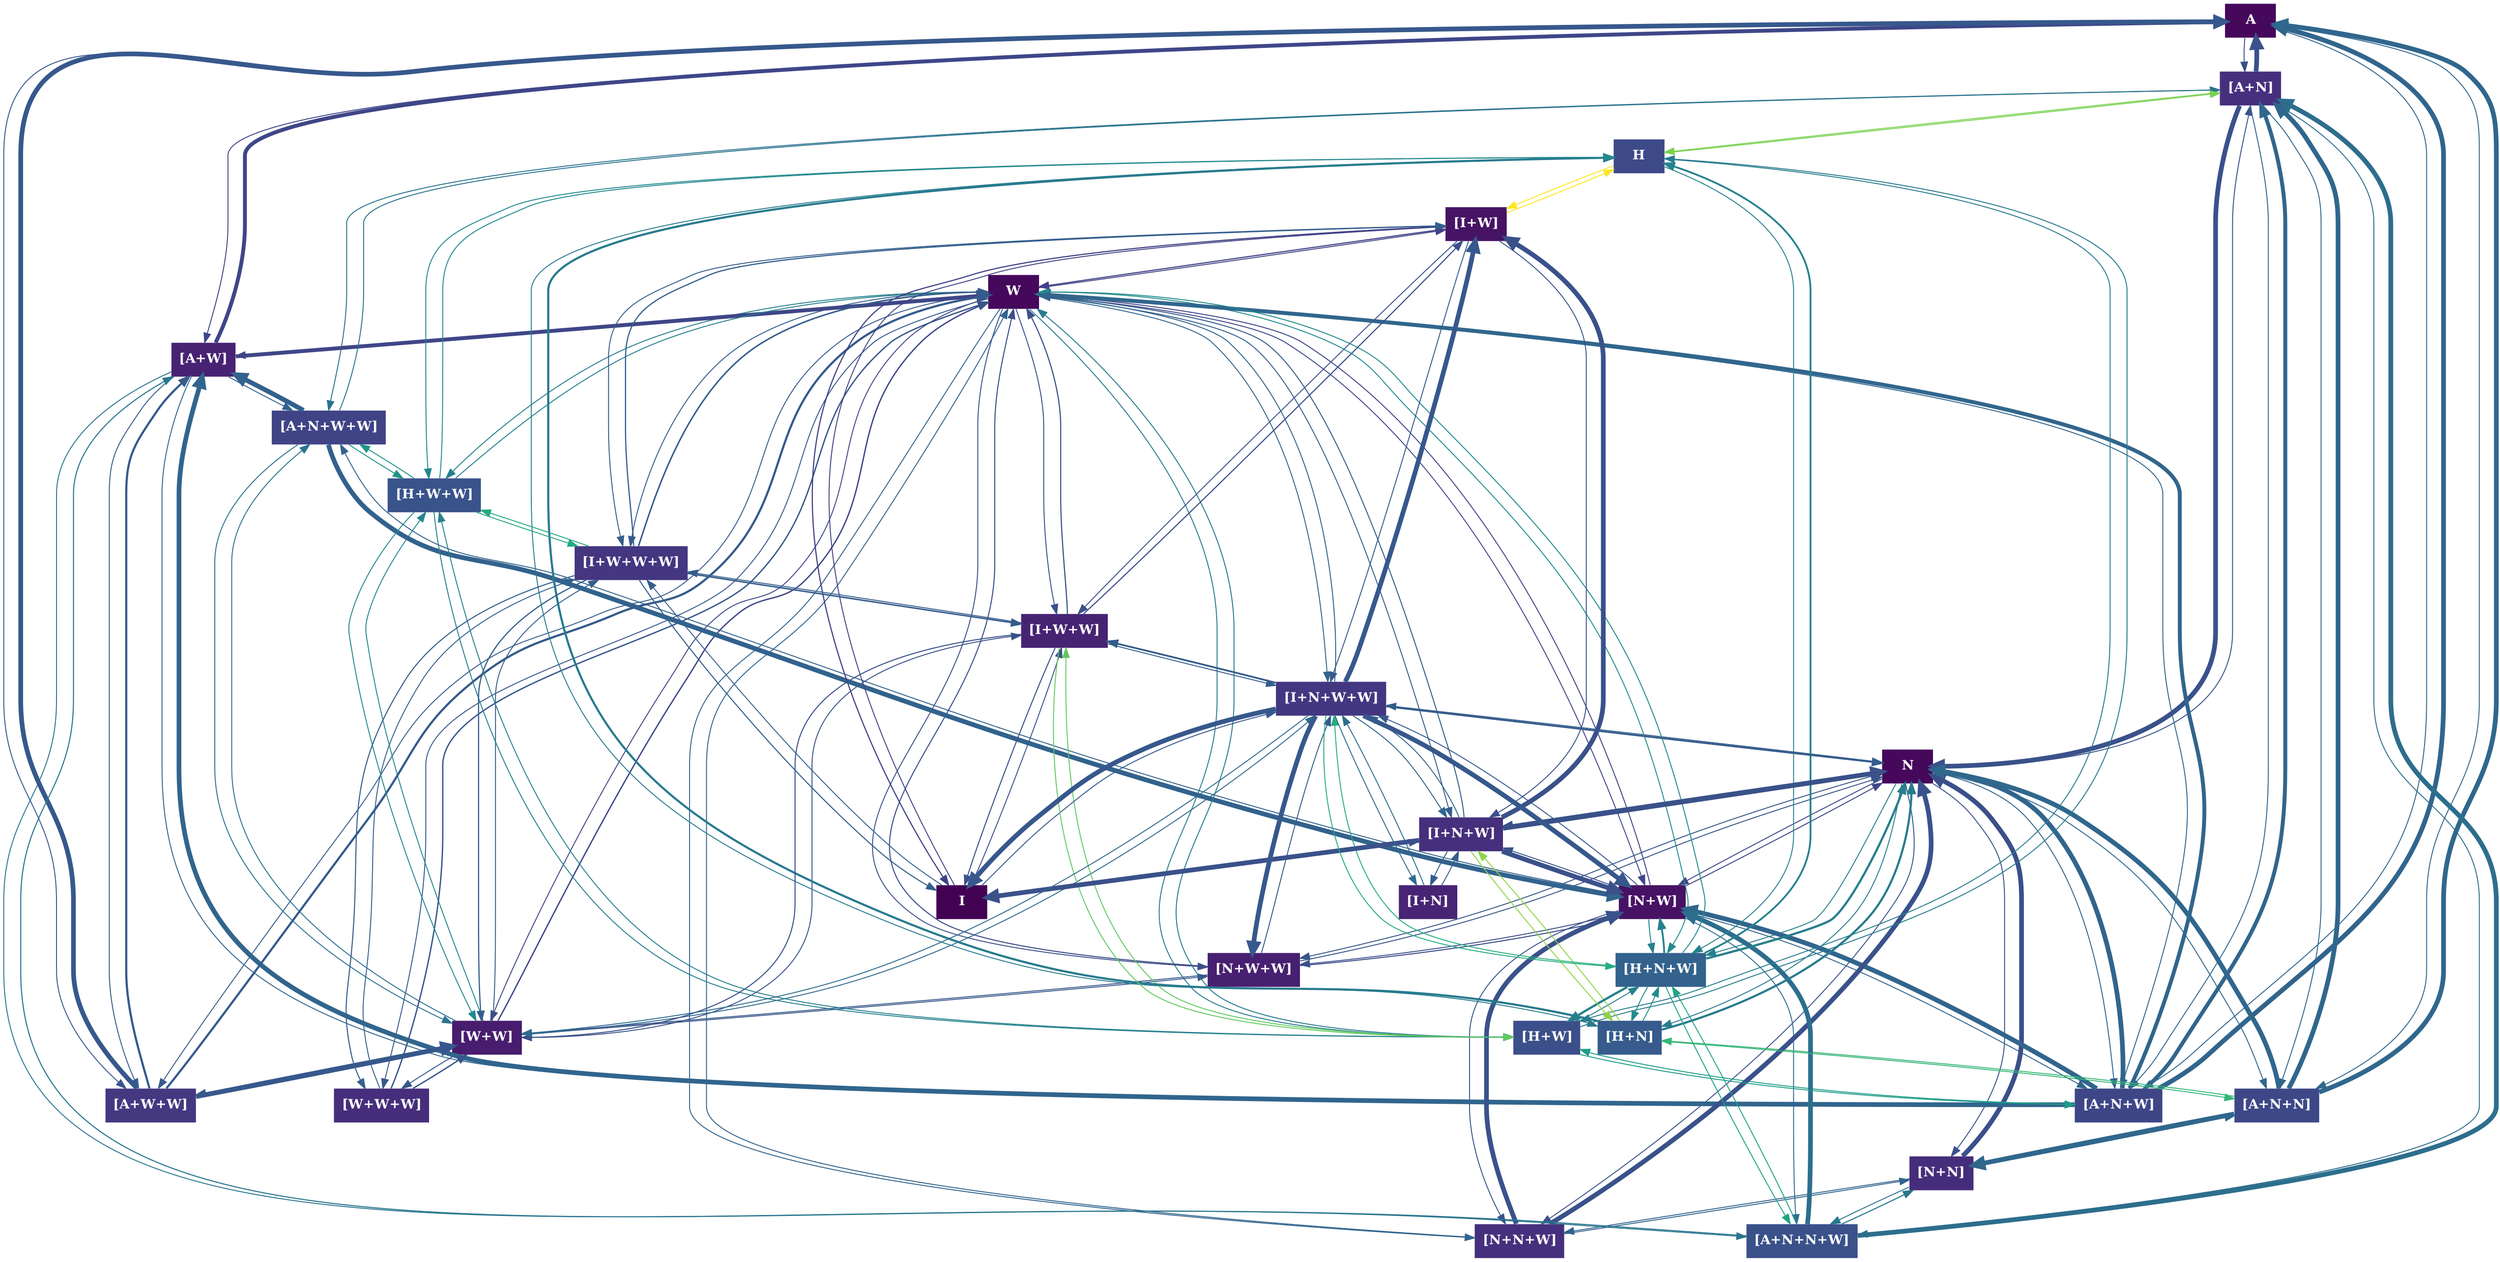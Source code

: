 strict digraph {

    graph [
        rankdir=TB,
        ranksep=0.5,
        nodesep=0.25
    ];
    
    node [
        shape=plaintext,
        style=filled
    ];
    
    edge [
        weight=2.
    ];


    "A" [
        label=<
        <TABLE BORDER="0" CELLBORDER="0" CELLSPACING="0" CELLPADDING="0">
          <TR>
            <TD><FONT COLOR="#ffffff"><b>A</b></FONT></TD>
          </TR>
        </TABLE>
        >
        ,
        fillcolor="#45085b"
    ];
    
    "N" [
        label=<
        <TABLE BORDER="0" CELLBORDER="0" CELLSPACING="0" CELLPADDING="0">
          <TR>
            <TD><FONT COLOR="#ffffff"><b>N</b></FONT></TD>
          </TR>
        </TABLE>
        >
        ,
        fillcolor="#45085b"
    ];
    
    "W" [
        label=<
        <TABLE BORDER="0" CELLBORDER="0" CELLSPACING="0" CELLPADDING="0">
          <TR>
            <TD><FONT COLOR="#ffffff"><b>W</b></FONT></TD>
          </TR>
        </TABLE>
        >
        ,
        fillcolor="#45085b"
    ];
    
    "[A+N]" [
        label=<
        <TABLE BORDER="0" CELLBORDER="0" CELLSPACING="0" CELLPADDING="0">
          <TR>
            <TD><FONT COLOR="#ffffff"><b>[A+N]</b></FONT></TD>
          </TR>
        </TABLE>
        >
        ,
        fillcolor="#462f7d"
    ];
    
    "[A+W]" [
        label=<
        <TABLE BORDER="0" CELLBORDER="0" CELLSPACING="0" CELLPADDING="0">
          <TR>
            <TD><FONT COLOR="#ffffff"><b>[A+W]</b></FONT></TD>
          </TR>
        </TABLE>
        >
        ,
        fillcolor="#482273"
    ];
    
    "[N+W]" [
        label=<
        <TABLE BORDER="0" CELLBORDER="0" CELLSPACING="0" CELLPADDING="0">
          <TR>
            <TD><FONT COLOR="#ffffff"><b>[N+W]</b></FONT></TD>
          </TR>
        </TABLE>
        >
        ,
        fillcolor="#471264"
    ];
    
    "[W+W]" [
        label=<
        <TABLE BORDER="0" CELLBORDER="0" CELLSPACING="0" CELLPADDING="0">
          <TR>
            <TD><FONT COLOR="#ffffff"><b>[W+W]</b></FONT></TD>
          </TR>
        </TABLE>
        >
        ,
        fillcolor="#481c6e"
    ];
    
    "[N+N]" [
        label=<
        <TABLE BORDER="0" CELLBORDER="0" CELLSPACING="0" CELLPADDING="0">
          <TR>
            <TD><FONT COLOR="#ffffff"><b>[N+N]</b></FONT></TD>
          </TR>
        </TABLE>
        >
        ,
        fillcolor="#462d7b"
    ];
    
    "[A+N+W]" [
        label=<
        <TABLE BORDER="0" CELLBORDER="0" CELLSPACING="0" CELLPADDING="0">
          <TR>
            <TD><FONT COLOR="#ffffff"><b>[A+N+W]</b></FONT></TD>
          </TR>
        </TABLE>
        >
        ,
        fillcolor="#3f4687"
    ];
    
    "[A+N+N]" [
        label=<
        <TABLE BORDER="0" CELLBORDER="0" CELLSPACING="0" CELLPADDING="0">
          <TR>
            <TD><FONT COLOR="#ffffff"><b>[A+N+N]</b></FONT></TD>
          </TR>
        </TABLE>
        >
        ,
        fillcolor="#3e4888"
    ];
    
    "[A+W+W]" [
        label=<
        <TABLE BORDER="0" CELLBORDER="0" CELLSPACING="0" CELLPADDING="0">
          <TR>
            <TD><FONT COLOR="#ffffff"><b>[A+W+W]</b></FONT></TD>
          </TR>
        </TABLE>
        >
        ,
        fillcolor="#443881"
    ];
    
    "[N+W+W]" [
        label=<
        <TABLE BORDER="0" CELLBORDER="0" CELLSPACING="0" CELLPADDING="0">
          <TR>
            <TD><FONT COLOR="#ffffff"><b>[N+W+W]</b></FONT></TD>
          </TR>
        </TABLE>
        >
        ,
        fillcolor="#482071"
    ];
    
    "[N+N+W]" [
        label=<
        <TABLE BORDER="0" CELLBORDER="0" CELLSPACING="0" CELLPADDING="0">
          <TR>
            <TD><FONT COLOR="#ffffff"><b>[N+N+W]</b></FONT></TD>
          </TR>
        </TABLE>
        >
        ,
        fillcolor="#46307d"
    ];
    
    "[W+W+W]" [
        label=<
        <TABLE BORDER="0" CELLBORDER="0" CELLSPACING="0" CELLPADDING="0">
          <TR>
            <TD><FONT COLOR="#ffffff"><b>[W+W+W]</b></FONT></TD>
          </TR>
        </TABLE>
        >
        ,
        fillcolor="#462e7c"
    ];
    
    "[A+N+N+W]" [
        label=<
        <TABLE BORDER="0" CELLBORDER="0" CELLSPACING="0" CELLPADDING="0">
          <TR>
            <TD><FONT COLOR="#ffffff"><b>[A+N+N+W]</b></FONT></TD>
          </TR>
        </TABLE>
        >
        ,
        fillcolor="#3a518a"
    ];
    
    "[A+N+W+W]" [
        label=<
        <TABLE BORDER="0" CELLBORDER="0" CELLSPACING="0" CELLPADDING="0">
          <TR>
            <TD><FONT COLOR="#ffffff"><b>[A+N+W+W]</b></FONT></TD>
          </TR>
        </TABLE>
        >
        ,
        fillcolor="#404386"
    ];
    
    "H" [
        label=<
        <TABLE BORDER="0" CELLBORDER="0" CELLSPACING="0" CELLPADDING="0">
          <TR>
            <TD><FONT COLOR="#ffffff"><b>H</b></FONT></TD>
          </TR>
        </TABLE>
        >
        ,
        fillcolor="#3e4988"
    ];
    
    "[H+W]" [
        label=<
        <TABLE BORDER="0" CELLBORDER="0" CELLSPACING="0" CELLPADDING="0">
          <TR>
            <TD><FONT COLOR="#ffffff"><b>[H+W]</b></FONT></TD>
          </TR>
        </TABLE>
        >
        ,
        fillcolor="#3b508a"
    ];
    
    "[H+N]" [
        label=<
        <TABLE BORDER="0" CELLBORDER="0" CELLSPACING="0" CELLPADDING="0">
          <TR>
            <TD><FONT COLOR="#ffffff"><b>[H+N]</b></FONT></TD>
          </TR>
        </TABLE>
        >
        ,
        fillcolor="#365b8c"
    ];
    
    "[H+N+W]" [
        label=<
        <TABLE BORDER="0" CELLBORDER="0" CELLSPACING="0" CELLPADDING="0">
          <TR>
            <TD><FONT COLOR="#ffffff"><b>[H+N+W]</b></FONT></TD>
          </TR>
        </TABLE>
        >
        ,
        fillcolor="#33628d"
    ];
    
    "[H+W+W]" [
        label=<
        <TABLE BORDER="0" CELLBORDER="0" CELLSPACING="0" CELLPADDING="0">
          <TR>
            <TD><FONT COLOR="#ffffff"><b>[H+W+W]</b></FONT></TD>
          </TR>
        </TABLE>
        >
        ,
        fillcolor="#39538b"
    ];
    
    "I" [
        label=<
        <TABLE BORDER="0" CELLBORDER="0" CELLSPACING="0" CELLPADDING="0">
          <TR>
            <TD><FONT COLOR="#ffffff"><b>I</b></FONT></TD>
          </TR>
        </TABLE>
        >
        ,
        fillcolor="#430153"
    ];
    
    "[I+W]" [
        label=<
        <TABLE BORDER="0" CELLBORDER="0" CELLSPACING="0" CELLPADDING="0">
          <TR>
            <TD><FONT COLOR="#ffffff"><b>[I+W]</b></FONT></TD>
          </TR>
        </TABLE>
        >
        ,
        fillcolor="#471365"
    ];
    
    "[I+N]" [
        label=<
        <TABLE BORDER="0" CELLBORDER="0" CELLSPACING="0" CELLPADDING="0">
          <TR>
            <TD><FONT COLOR="#ffffff"><b>[I+N]</b></FONT></TD>
          </TR>
        </TABLE>
        >
        ,
        fillcolor="#472474"
    ];
    
    "[I+W+W]" [
        label=<
        <TABLE BORDER="0" CELLBORDER="0" CELLSPACING="0" CELLPADDING="0">
          <TR>
            <TD><FONT COLOR="#ffffff"><b>[I+W+W]</b></FONT></TD>
          </TR>
        </TABLE>
        >
        ,
        fillcolor="#472374"
    ];
    
    "[I+N+W]" [
        label=<
        <TABLE BORDER="0" CELLBORDER="0" CELLSPACING="0" CELLPADDING="0">
          <TR>
            <TD><FONT COLOR="#ffffff"><b>[I+N+W]</b></FONT></TD>
          </TR>
        </TABLE>
        >
        ,
        fillcolor="#462f7c"
    ];
    
    "[I+N+W+W]" [
        label=<
        <TABLE BORDER="0" CELLBORDER="0" CELLSPACING="0" CELLPADDING="0">
          <TR>
            <TD><FONT COLOR="#ffffff"><b>[I+N+W+W]</b></FONT></TD>
          </TR>
        </TABLE>
        >
        ,
        fillcolor="#443781"
    ];
    
    "[I+W+W+W]" [
        label=<
        <TABLE BORDER="0" CELLBORDER="0" CELLSPACING="0" CELLPADDING="0">
          <TR>
            <TD><FONT COLOR="#ffffff"><b>[I+W+W+W]</b></FONT></TD>
          </TR>
        </TABLE>
        >
        ,
        fillcolor="#443680"
    ];


    "[A+N]" -> "A"[
        color="#3a518a",
        penwidth=4.999999999999993
    ];
    
    "[A+N]" -> "N"[
        color="#3a518a",
        penwidth=4.999999999999993
    ];
    
    "A" -> "[A+N]"[
        color="#3a518a",
        penwidth=1.000033398298347
    ];
    
    "N" -> "[A+N]"[
        color="#3a518a",
        penwidth=1.000033398298347
    ];
    
    "[A+W]" -> "W"[
        color="#3f4688",
        penwidth=4.136428645719058
    ];
    
    "[A+W]" -> "A"[
        color="#3f4688",
        penwidth=4.136428645719058
    ];
    
    "W" -> "[A+W]"[
        color="#3f4688",
        penwidth=1.0014817434811094
    ];
    
    "A" -> "[A+W]"[
        color="#3f4688",
        penwidth=1.0014817434811094
    ];
    
    "[N+W]" -> "W"[
        color="#3f4688",
        penwidth=1.0227662062018008
    ];
    
    "[N+W]" -> "N"[
        color="#3f4688",
        penwidth=1.0227662062018008
    ];
    
    "W" -> "[N+W]"[
        color="#3f4688",
        penwidth=1.0014817434811094
    ];
    
    "N" -> "[N+W]"[
        color="#3f4688",
        penwidth=1.0014817434811094
    ];
    
    "[N+N]" -> "N"[
        color="#3b4f8a",
        penwidth=4.999999999999993
    ];
    
    "N" -> "[N+N]"[
        color="#3b4f8a",
        penwidth=1.0000726120239258
    ];
    
    "[W+W]" -> "W"[
        color="#3f4688",
        penwidth=1.4267141058647768
    ];
    
    "W" -> "[W+W]"[
        color="#3f4688",
        penwidth=1.0014817434811094
    ];
    
    "[A+N+W]" -> "[N+W]"[
        color="#31658d",
        penwidth=4.999999999999986
    ];
    
    "[A+N+W]" -> "A"[
        color="#31658d",
        penwidth=4.999999999999986
    ];
    
    "[N+W]" -> "[A+N+W]"[
        color="#31658d",
        penwidth=1.0000002393638558
    ];
    
    "A" -> "[A+N+W]"[
        color="#31658d",
        penwidth=1.0000002393638558
    ];
    
    "[A+N+N]" -> "A"[
        color="#30678d",
        penwidth=5.0
    ];
    
    "[A+N+N]" -> "[N+N]"[
        color="#30678d",
        penwidth=5.0
    ];
    
    "A" -> "[A+N+N]"[
        color="#30678d",
        penwidth=1.0004513670550939
    ];
    
    "[N+N]" -> "[A+N+N]"[
        color="#30678d",
        penwidth=1.0004513670550939
    ];
    
    "[A+W+W]" -> "[W+W]"[
        color="#37588c",
        penwidth=4.999999999999986
    ];
    
    "[A+W+W]" -> "A"[
        color="#37588c",
        penwidth=4.999999999999986
    ];
    
    "[W+W]" -> "[A+W+W]"[
        color="#37588c",
        penwidth=1.0006159478167265
    ];
    
    "A" -> "[A+W+W]"[
        color="#37588c",
        penwidth=1.0006159478167265
    ];
    
    "[A+N+N]" -> "[A+N]"[
        color="#30678d",
        penwidth=5.0
    ];
    
    "[A+N+N]" -> "N"[
        color="#30678d",
        penwidth=5.0
    ];
    
    "[A+N]" -> "[A+N+N]"[
        color="#30678d",
        penwidth=1.0009813277030877
    ];
    
    "N" -> "[A+N+N]"[
        color="#30678d",
        penwidth=1.0009813277030877
    ];
    
    "[A+N+W]" -> "[A+W]"[
        color="#31658d",
        penwidth=4.999999999999986
    ];
    
    "[A+N+W]" -> "N"[
        color="#31658d",
        penwidth=4.999999999999986
    ];
    
    "[A+W]" -> "[A+N+W]"[
        color="#31658d",
        penwidth=1.0000329764057996
    ];
    
    "N" -> "[A+N+W]"[
        color="#31658d",
        penwidth=1.0000329764057996
    ];
    
    "[N+N+W]" -> "[N+W]"[
        color="#3a528b",
        penwidth=4.999999999999993
    ];
    
    "[N+N+W]" -> "N"[
        color="#3a528b",
        penwidth=4.999999999999993
    ];
    
    "[N+W]" -> "[N+N+W]"[
        color="#3a528b",
        penwidth=1.0003338343965709
    ];
    
    "N" -> "[N+N+W]"[
        color="#3a528b",
        penwidth=1.0003338343965709
    ];
    
    "[N+W+W]" -> "[W+W]"[
        color="#38568b",
        penwidth=1.0056950738212538
    ];
    
    "[N+W+W]" -> "N"[
        color="#38568b",
        penwidth=1.0056950738212538
    ];
    
    "[W+W]" -> "[N+W+W]"[
        color="#38568b",
        penwidth=1.0014817434811094
    ];
    
    "N" -> "[N+W+W]"[
        color="#38568b",
        penwidth=1.0014817434811094
    ];
    
    "[A+N+W]" -> "W"[
        color="#31668d",
        penwidth=4.176555392051451
    ];
    
    "[A+N+W]" -> "[A+N]"[
        color="#31668d",
        penwidth=4.176555392051451
    ];
    
    "W" -> "[A+N+W]"[
        color="#31668d",
        penwidth=1.0014817434811094
    ];
    
    "[A+N]" -> "[A+N+W]"[
        color="#31668d",
        penwidth=1.0014817434811094
    ];
    
    "[A+W+W]" -> "W"[
        color="#365b8c",
        penwidth=2.3091538409083254
    ];
    
    "[A+W+W]" -> "[A+W]"[
        color="#365b8c",
        penwidth=2.3091538409083254
    ];
    
    "W" -> "[A+W+W]"[
        color="#365b8c",
        penwidth=1.0014817434811094
    ];
    
    "[A+W]" -> "[A+W+W]"[
        color="#365b8c",
        penwidth=1.0014817434811094
    ];
    
    "[N+W+W]" -> "W"[
        color="#3c4e8a",
        penwidth=1.1067445454868081
    ];
    
    "[N+W+W]" -> "[N+W]"[
        color="#3c4e8a",
        penwidth=1.1067445454868081
    ];
    
    "W" -> "[N+W+W]"[
        color="#3c4e8a",
        penwidth=1.0014817434811094
    ];
    
    "[N+W]" -> "[N+W+W]"[
        color="#3c4e8a",
        penwidth=1.0014817434811094
    ];
    
    "[N+N+W]" -> "W"[
        color="#32648d",
        penwidth=1.0049518573472542
    ];
    
    "[N+N+W]" -> "[N+N]"[
        color="#32648d",
        penwidth=1.0049518573472542
    ];
    
    "W" -> "[N+N+W]"[
        color="#32648d",
        penwidth=1.0014817434811094
    ];
    
    "[N+N]" -> "[N+N+W]"[
        color="#32648d",
        penwidth=1.0014817434811094
    ];
    
    "[W+W+W]" -> "W"[
        color="#38568b",
        penwidth=1.4237654383608507
    ];
    
    "[W+W+W]" -> "[W+W]"[
        color="#38568b",
        penwidth=1.4237654383608507
    ];
    
    "W" -> "[W+W+W]"[
        color="#38568b",
        penwidth=1.0014817434811094
    ];
    
    "[W+W]" -> "[W+W+W]"[
        color="#38568b",
        penwidth=1.0014817434811094
    ];
    
    "[A+N+N+W]" -> "[N+W]"[
        color="#2d6e8d",
        penwidth=4.999999999999993
    ];
    
    "[A+N+N+W]" -> "[A+N]"[
        color="#2d6e8d",
        penwidth=4.999999999999993
    ];
    
    "[N+W]" -> "[A+N+N+W]"[
        color="#2d6e8d",
        penwidth=1.0006771745430434
    ];
    
    "[A+N]" -> "[A+N+N+W]"[
        color="#2d6e8d",
        penwidth=1.0006771745430434
    ];
    
    "[A+N+W+W]" -> "[W+W]"[
        color="#2b738e",
        penwidth=1.0038445862892804
    ];
    
    "[A+N+W+W]" -> "[A+N]"[
        color="#2b738e",
        penwidth=1.0038445862892804
    ];
    
    "[W+W]" -> "[A+N+W+W]"[
        color="#2b738e",
        penwidth=1.0014817434811094
    ];
    
    "[A+N]" -> "[A+N+W+W]"[
        color="#2b738e",
        penwidth=1.0014817434811094
    ];
    
    "[A+N+W+W]" -> "[N+W]"[
        color="#32628d",
        penwidth=4.999999999999993
    ];
    
    "[A+N+W+W]" -> "[A+W]"[
        color="#32628d",
        penwidth=4.999999999999993
    ];
    
    "[N+W]" -> "[A+N+W+W]"[
        color="#32628d",
        penwidth=1.0014536632272353
    ];
    
    "[A+W]" -> "[A+N+W+W]"[
        color="#32628d",
        penwidth=1.0014536632272353
    ];
    
    "[A+N+N+W]" -> "[N+N]"[
        color="#2a768e",
        penwidth=1.1381248593329159
    ];
    
    "[A+N+N+W]" -> "[A+W]"[
        color="#2a768e",
        penwidth=1.1381248593329159
    ];
    
    "[N+N]" -> "[A+N+N+W]"[
        color="#2a768e",
        penwidth=1.0014817434811094
    ];
    
    "[A+W]" -> "[A+N+N+W]"[
        color="#2a768e",
        penwidth=1.0014817434811094
    ];
    
    "H" -> "[A+N]"[
        color="#79d150",
        penwidth=1.0
    ];
    
    "[A+N]" -> "H"[
        color="#79d150",
        penwidth=1.0
    ];
    
    "[H+W]" -> "[A+N+W]"[
        color="#1e9c88",
        penwidth=1.0000000105553855
    ];
    
    "[A+N+W]" -> "[H+W]"[
        color="#1e9c88",
        penwidth=1.0000000003723433
    ];
    
    "[H+N]" -> "[A+N+N]"[
        color="#36b777",
        penwidth=1.000000000006269
    ];
    
    "[A+N+N]" -> "[H+N]"[
        color="#36b777",
        penwidth=1.000000000000005
    ];
    
    "[H+W+W]" -> "[A+N+W+W]"[
        color="#1f958b",
        penwidth=1.0000009190945094
    ];
    
    "[A+N+W+W]" -> "[H+W+W]"[
        color="#1f958b",
        penwidth=1.0000000029537122
    ];
    
    "[H+N+W]" -> "[A+N+N+W]"[
        color="#20a385",
        penwidth=1.0000005755541777
    ];
    
    "[A+N+N+W]" -> "[H+N+W]"[
        color="#20a385",
        penwidth=1.000000000939668
    ];
    
    "W" -> "[H+W]"[
        color="#287b8e",
        penwidth=1.0014817434811094
    ];
    
    "H" -> "[H+W]"[
        color="#287b8e",
        penwidth=1.0014817434811094
    ];
    
    "[H+W]" -> "W"[
        color="#287b8e",
        penwidth=1.0154578993440748
    ];
    
    "[H+W]" -> "H"[
        color="#287b8e",
        penwidth=1.0154578993440748
    ];
    
    "H" -> "[H+N]"[
        color="#287b8e",
        penwidth=1.0014817434811094
    ];
    
    "N" -> "[H+N]"[
        color="#287b8e",
        penwidth=1.0014817434811094
    ];
    
    "[H+N]" -> "H"[
        color="#287b8e",
        penwidth=2.273341283984287
    ];
    
    "[H+N]" -> "N"[
        color="#287b8e",
        penwidth=2.273341283984287
    ];
    
    "H" -> "[H+N+W]"[
        color="#26818d",
        penwidth=1.0014817434811094
    ];
    
    "[N+W]" -> "[H+N+W]"[
        color="#26818d",
        penwidth=1.0014817434811094
    ];
    
    "[H+N+W]" -> "H"[
        color="#26818d",
        penwidth=1.9202542347590927
    ];
    
    "[H+N+W]" -> "[N+W]"[
        color="#26818d",
        penwidth=1.9202542347590927
    ];
    
    "W" -> "[H+N+W]"[
        color="#228b8c",
        penwidth=1.0014817434811094
    ];
    
    "[H+N]" -> "[H+N+W]"[
        color="#228b8c",
        penwidth=1.0014817434811094
    ];
    
    "[H+N+W]" -> "W"[
        color="#228b8c",
        penwidth=1.016453324752852
    ];
    
    "[H+N+W]" -> "[H+N]"[
        color="#228b8c",
        penwidth=1.016453324752852
    ];
    
    "[H+W]" -> "[H+N+W]"[
        color="#26808d",
        penwidth=1.0014817434811094
    ];
    
    "N" -> "[H+N+W]"[
        color="#26808d",
        penwidth=1.0014817434811094
    ];
    
    "[H+N+W]" -> "[H+W]"[
        color="#26808d",
        penwidth=2.355339247608523
    ];
    
    "[H+N+W]" -> "N"[
        color="#26808d",
        penwidth=2.355339247608523
    ];
    
    "H" -> "[H+W+W]"[
        color="#23888d",
        penwidth=1.0014817434811096
    ];
    
    "[W+W]" -> "[H+W+W]"[
        color="#23888d",
        penwidth=1.0014817434811096
    ];
    
    "[H+W+W]" -> "H"[
        color="#23888d",
        penwidth=1.0002053549563923
    ];
    
    "[H+W+W]" -> "[W+W]"[
        color="#23888d",
        penwidth=1.0002053549563923
    ];
    
    "W" -> "[H+W+W]"[
        color="#26808d",
        penwidth=1.0014817434811094
    ];
    
    "[H+W]" -> "[H+W+W]"[
        color="#26808d",
        penwidth=1.0014817434811094
    ];
    
    "[H+W+W]" -> "W"[
        color="#26808d",
        penwidth=1.0056688075560176
    ];
    
    "[H+W+W]" -> "[H+W]"[
        color="#26808d",
        penwidth=1.0056688075560176
    ];
    
    "[I+W]" -> "H"[
        color="#fde624",
        penwidth=1.0
    ];
    
    "H" -> "[I+W]"[
        color="#fde624",
        penwidth=1.0
    ];
    
    "[I+W+W]" -> "[H+W]"[
        color="#60c95f",
        penwidth=1.0
    ];
    
    "[H+W]" -> "[I+W+W]"[
        color="#60c95f",
        penwidth=1.0
    ];
    
    "[I+N+W]" -> "[H+N]"[
        color="#8cd545",
        penwidth=1.0
    ];
    
    "[H+N]" -> "[I+N+W]"[
        color="#8cd545",
        penwidth=1.0
    ];
    
    "[I+W+W+W]" -> "[H+W+W]"[
        color="#24a982",
        penwidth=1.0000000000000062
    ];
    
    "[H+W+W]" -> "[I+W+W+W]"[
        color="#24a982",
        penwidth=1.0000000001659999
    ];
    
    "[I+N+W+W]" -> "[H+N+W]"[
        color="#26ac80",
        penwidth=1.0000000000000024
    ];
    
    "[H+N+W]" -> "[I+N+W+W]"[
        color="#26ac80",
        penwidth=1.000000011131713
    ];
    
    "W" -> "[I+W]"[
        color="#414186",
        penwidth=1.0014817434811094
    ];
    
    "I" -> "[I+W]"[
        color="#414186",
        penwidth=1.0014817434811094
    ];
    
    "[I+W]" -> "W"[
        color="#414186",
        penwidth=1.2239085374147352
    ];
    
    "[I+W]" -> "I"[
        color="#414186",
        penwidth=1.2239085374147352
    ];
    
    "[W+W]" -> "[I+W+W]"[
        color="#3a518a",
        penwidth=1.0014817434811094
    ];
    
    "I" -> "[I+W+W]"[
        color="#3a518a",
        penwidth=1.0014817434811094
    ];
    
    "[I+W+W]" -> "[W+W]"[
        color="#3a518a",
        penwidth=1.099134172865587
    ];
    
    "[I+W+W]" -> "I"[
        color="#3a518a",
        penwidth=1.099134172865587
    ];
    
    "[I+W]" -> "[I+W+W]"[
        color="#3b4f8a",
        penwidth=1.0014817434811094
    ];
    
    "W" -> "[I+W+W]"[
        color="#3b4f8a",
        penwidth=1.0014817434811094
    ];
    
    "[I+W+W]" -> "[I+W]"[
        color="#3b4f8a",
        penwidth=1.188925131767661
    ];
    
    "[I+W+W]" -> "W"[
        color="#3b4f8a",
        penwidth=1.188925131767661
    ];
    
    "[N+W]" -> "[I+N+W]"[
        color="#3a518a",
        penwidth=1.0000793698738857
    ];
    
    "I" -> "[I+N+W]"[
        color="#3a518a",
        penwidth=1.0000793698738857
    ];
    
    "[I+N+W]" -> "[N+W]"[
        color="#3a518a",
        penwidth=4.999999999999986
    ];
    
    "[I+N+W]" -> "I"[
        color="#3a518a",
        penwidth=4.999999999999986
    ];
    
    "W" -> "[I+N+W]"[
        color="#355c8c",
        penwidth=1.0014817434811094
    ];
    
    "[I+N]" -> "[I+N+W]"[
        color="#355c8c",
        penwidth=1.0014817434811094
    ];
    
    "[I+N+W]" -> "W"[
        color="#355c8c",
        penwidth=1.0496110808966306
    ];
    
    "[I+N+W]" -> "[I+N]"[
        color="#355c8c",
        penwidth=1.0496110808966306
    ];
    
    "[I+W]" -> "[I+N+W]"[
        color="#3a518a",
        penwidth=1.0007806128179204
    ];
    
    "N" -> "[I+N+W]"[
        color="#3a518a",
        penwidth=1.0007806128179204
    ];
    
    "[I+N+W]" -> "[I+W]"[
        color="#3a518a",
        penwidth=4.999999999999986
    ];
    
    "[I+N+W]" -> "N"[
        color="#3a518a",
        penwidth=4.999999999999986
    ];
    
    "[N+W+W]" -> "[I+N+W+W]"[
        color="#37588c",
        penwidth=1.0003911045704799
    ];
    
    "I" -> "[I+N+W+W]"[
        color="#37588c",
        penwidth=1.0003911045704799
    ];
    
    "[I+N+W+W]" -> "[N+W+W]"[
        color="#37588c",
        penwidth=4.999999999999993
    ];
    
    "[I+N+W+W]" -> "I"[
        color="#37588c",
        penwidth=4.999999999999993
    ];
    
    "[I+N]" -> "[I+N+W+W]"[
        color="#2f6b8d",
        penwidth=1.0014817434811094
    ];
    
    "[W+W]" -> "[I+N+W+W]"[
        color="#2f6b8d",
        penwidth=1.0014817434811094
    ];
    
    "[I+N+W+W]" -> "[I+N]"[
        color="#2f6b8d",
        penwidth=1.0025185477032967
    ];
    
    "[I+N+W+W]" -> "[W+W]"[
        color="#2f6b8d",
        penwidth=1.0025185477032967
    ];
    
    "[I+W]" -> "[I+N+W+W]"[
        color="#37588c",
        penwidth=1.0008203852660853
    ];
    
    "[N+W]" -> "[I+N+W+W]"[
        color="#37588c",
        penwidth=1.0008203852660853
    ];
    
    "[I+N+W+W]" -> "[I+W]"[
        color="#37588c",
        penwidth=4.999999999999993
    ];
    
    "[I+N+W+W]" -> "[N+W]"[
        color="#37588c",
        penwidth=4.999999999999993
    ];
    
    "[I+W+W]" -> "[I+N+W+W]"[
        color="#355c8c",
        penwidth=1.0014817434811094
    ];
    
    "N" -> "[I+N+W+W]"[
        color="#355c8c",
        penwidth=1.0014817434811094
    ];
    
    "[I+N+W+W]" -> "[I+W+W]"[
        color="#355c8c",
        penwidth=1.8705948543513997
    ];
    
    "[I+N+W+W]" -> "N"[
        color="#355c8c",
        penwidth=1.8705948543513997
    ];
    
    "W" -> "[I+N+W+W]"[
        color="#31658d",
        penwidth=1.0014817434811094
    ];
    
    "[I+N+W]" -> "[I+N+W+W]"[
        color="#31658d",
        penwidth=1.0014817434811094
    ];
    
    "[I+N+W+W]" -> "W"[
        color="#31658d",
        penwidth=1.0216624957946248
    ];
    
    "[I+N+W+W]" -> "[I+N+W]"[
        color="#31658d",
        penwidth=1.0216624957946248
    ];
    
    "[W+W+W]" -> "[I+W+W+W]"[
        color="#34608c",
        penwidth=1.0014817434811094
    ];
    
    "I" -> "[I+W+W+W]"[
        color="#34608c",
        penwidth=1.0014817434811094
    ];
    
    "[I+W+W+W]" -> "[W+W+W]"[
        color="#34608c",
        penwidth=1.1378059682126598
    ];
    
    "[I+W+W+W]" -> "I"[
        color="#34608c",
        penwidth=1.1378059682126598
    ];
    
    "[I+W]" -> "[I+W+W+W]"[
        color="#345e8c",
        penwidth=1.0014817434811094
    ];
    
    "[W+W]" -> "[I+W+W+W]"[
        color="#345e8c",
        penwidth=1.0014817434811094
    ];
    
    "[I+W+W+W]" -> "[I+W]"[
        color="#345e8c",
        penwidth=1.2608092000539153
    ];
    
    "[I+W+W+W]" -> "[W+W]"[
        color="#345e8c",
        penwidth=1.2608092000539153
    ];
    
    "[I+W+W]" -> "[I+W+W+W]"[
        color="#355c8c",
        penwidth=1.0014817434811094
    ];
    
    "W" -> "[I+W+W+W]"[
        color="#355c8c",
        penwidth=1.0014817434811094
    ];
    
    "[I+W+W+W]" -> "[I+W+W]"[
        color="#355c8c",
        penwidth=1.5890744315540775
    ];
    
    "[I+W+W+W]" -> "W"[
        color="#355c8c",
        penwidth=1.5890744315540775
    ];
}